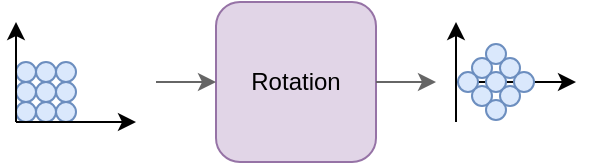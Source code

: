 <mxfile version="22.1.15" type="device">
  <diagram name="Seite-1" id="wkAAZkA4Ww9jcbIoOe1i">
    <mxGraphModel dx="352" dy="198" grid="1" gridSize="10" guides="1" tooltips="1" connect="1" arrows="1" fold="1" page="1" pageScale="1" pageWidth="827" pageHeight="1169" math="0" shadow="0">
      <root>
        <mxCell id="0" />
        <mxCell id="1" parent="0" />
        <mxCell id="8VSPB7BsXGmXy0ltl116-1" value="Rotation" style="rounded=1;whiteSpace=wrap;html=1;fillColor=#e1d5e7;strokeColor=#9673a6;" vertex="1" parent="1">
          <mxGeometry x="280" y="120" width="80" height="80" as="geometry" />
        </mxCell>
        <mxCell id="8VSPB7BsXGmXy0ltl116-2" value="" style="ellipse;whiteSpace=wrap;html=1;fillColor=#dae8fc;strokeColor=#6c8ebf;" vertex="1" parent="1">
          <mxGeometry x="180" y="150" width="10" height="10" as="geometry" />
        </mxCell>
        <mxCell id="8VSPB7BsXGmXy0ltl116-3" value="" style="ellipse;whiteSpace=wrap;html=1;fillColor=#dae8fc;strokeColor=#6c8ebf;" vertex="1" parent="1">
          <mxGeometry x="190" y="150" width="10" height="10" as="geometry" />
        </mxCell>
        <mxCell id="8VSPB7BsXGmXy0ltl116-4" value="" style="ellipse;whiteSpace=wrap;html=1;fillColor=#dae8fc;strokeColor=#6c8ebf;" vertex="1" parent="1">
          <mxGeometry x="200" y="150" width="10" height="10" as="geometry" />
        </mxCell>
        <mxCell id="8VSPB7BsXGmXy0ltl116-5" value="" style="ellipse;whiteSpace=wrap;html=1;fillColor=#dae8fc;strokeColor=#6c8ebf;" vertex="1" parent="1">
          <mxGeometry x="180" y="160" width="10" height="10" as="geometry" />
        </mxCell>
        <mxCell id="8VSPB7BsXGmXy0ltl116-6" value="" style="ellipse;whiteSpace=wrap;html=1;fillColor=#dae8fc;strokeColor=#6c8ebf;" vertex="1" parent="1">
          <mxGeometry x="190" y="160" width="10" height="10" as="geometry" />
        </mxCell>
        <mxCell id="8VSPB7BsXGmXy0ltl116-7" value="" style="ellipse;whiteSpace=wrap;html=1;fillColor=#dae8fc;strokeColor=#6c8ebf;" vertex="1" parent="1">
          <mxGeometry x="200" y="160" width="10" height="10" as="geometry" />
        </mxCell>
        <mxCell id="8VSPB7BsXGmXy0ltl116-8" value="" style="ellipse;whiteSpace=wrap;html=1;fillColor=#dae8fc;strokeColor=#6c8ebf;" vertex="1" parent="1">
          <mxGeometry x="180" y="170" width="10" height="10" as="geometry" />
        </mxCell>
        <mxCell id="8VSPB7BsXGmXy0ltl116-9" value="" style="ellipse;whiteSpace=wrap;html=1;fillColor=#dae8fc;strokeColor=#6c8ebf;" vertex="1" parent="1">
          <mxGeometry x="190" y="170" width="10" height="10" as="geometry" />
        </mxCell>
        <mxCell id="8VSPB7BsXGmXy0ltl116-10" value="" style="ellipse;whiteSpace=wrap;html=1;fillColor=#dae8fc;strokeColor=#6c8ebf;" vertex="1" parent="1">
          <mxGeometry x="200" y="170" width="10" height="10" as="geometry" />
        </mxCell>
        <mxCell id="8VSPB7BsXGmXy0ltl116-11" value="" style="endArrow=classic;html=1;rounded=0;" edge="1" parent="1">
          <mxGeometry width="50" height="50" relative="1" as="geometry">
            <mxPoint x="180" y="180" as="sourcePoint" />
            <mxPoint x="180" y="130" as="targetPoint" />
          </mxGeometry>
        </mxCell>
        <mxCell id="8VSPB7BsXGmXy0ltl116-12" value="" style="endArrow=classic;html=1;rounded=0;" edge="1" parent="1">
          <mxGeometry width="50" height="50" relative="1" as="geometry">
            <mxPoint x="180" y="180" as="sourcePoint" />
            <mxPoint x="240" y="180" as="targetPoint" />
          </mxGeometry>
        </mxCell>
        <mxCell id="8VSPB7BsXGmXy0ltl116-22" value="" style="endArrow=classic;html=1;rounded=0;" edge="1" parent="1">
          <mxGeometry width="50" height="50" relative="1" as="geometry">
            <mxPoint x="400" y="180" as="sourcePoint" />
            <mxPoint x="400" y="130" as="targetPoint" />
          </mxGeometry>
        </mxCell>
        <mxCell id="8VSPB7BsXGmXy0ltl116-24" value="" style="endArrow=classic;html=1;rounded=0;" edge="1" parent="1">
          <mxGeometry width="50" height="50" relative="1" as="geometry">
            <mxPoint x="400" y="160" as="sourcePoint" />
            <mxPoint x="460" y="160" as="targetPoint" />
          </mxGeometry>
        </mxCell>
        <mxCell id="8VSPB7BsXGmXy0ltl116-25" value="" style="endArrow=classic;html=1;rounded=0;entryX=0;entryY=0.5;entryDx=0;entryDy=0;strokeColor=#666666;" edge="1" parent="1" target="8VSPB7BsXGmXy0ltl116-1">
          <mxGeometry width="50" height="50" relative="1" as="geometry">
            <mxPoint x="250" y="160" as="sourcePoint" />
            <mxPoint x="350" y="170" as="targetPoint" />
          </mxGeometry>
        </mxCell>
        <mxCell id="8VSPB7BsXGmXy0ltl116-27" value="" style="endArrow=classic;html=1;rounded=0;entryX=0;entryY=0.5;entryDx=0;entryDy=0;strokeColor=#666666;" edge="1" parent="1">
          <mxGeometry width="50" height="50" relative="1" as="geometry">
            <mxPoint x="360" y="160" as="sourcePoint" />
            <mxPoint x="390" y="160" as="targetPoint" />
          </mxGeometry>
        </mxCell>
        <mxCell id="8VSPB7BsXGmXy0ltl116-28" value="" style="group;rotation=45;" vertex="1" connectable="0" parent="1">
          <mxGeometry x="405" y="145" width="30" height="30" as="geometry" />
        </mxCell>
        <mxCell id="8VSPB7BsXGmXy0ltl116-13" value="" style="ellipse;whiteSpace=wrap;html=1;fillColor=#dae8fc;strokeColor=#6c8ebf;rotation=45;" vertex="1" parent="8VSPB7BsXGmXy0ltl116-28">
          <mxGeometry x="10" y="-4" width="10" height="10" as="geometry" />
        </mxCell>
        <mxCell id="8VSPB7BsXGmXy0ltl116-14" value="" style="ellipse;whiteSpace=wrap;html=1;fillColor=#dae8fc;strokeColor=#6c8ebf;rotation=45;" vertex="1" parent="8VSPB7BsXGmXy0ltl116-28">
          <mxGeometry x="17" y="3" width="10" height="10" as="geometry" />
        </mxCell>
        <mxCell id="8VSPB7BsXGmXy0ltl116-15" value="" style="ellipse;whiteSpace=wrap;html=1;fillColor=#dae8fc;strokeColor=#6c8ebf;rotation=45;" vertex="1" parent="8VSPB7BsXGmXy0ltl116-28">
          <mxGeometry x="24" y="10" width="10" height="10" as="geometry" />
        </mxCell>
        <mxCell id="8VSPB7BsXGmXy0ltl116-16" value="" style="ellipse;whiteSpace=wrap;html=1;fillColor=#dae8fc;strokeColor=#6c8ebf;rotation=45;" vertex="1" parent="8VSPB7BsXGmXy0ltl116-28">
          <mxGeometry x="3" y="3" width="10" height="10" as="geometry" />
        </mxCell>
        <mxCell id="8VSPB7BsXGmXy0ltl116-17" value="" style="ellipse;whiteSpace=wrap;html=1;fillColor=#dae8fc;strokeColor=#6c8ebf;rotation=45;" vertex="1" parent="8VSPB7BsXGmXy0ltl116-28">
          <mxGeometry x="10" y="10" width="10" height="10" as="geometry" />
        </mxCell>
        <mxCell id="8VSPB7BsXGmXy0ltl116-18" value="" style="ellipse;whiteSpace=wrap;html=1;fillColor=#dae8fc;strokeColor=#6c8ebf;rotation=45;" vertex="1" parent="8VSPB7BsXGmXy0ltl116-28">
          <mxGeometry x="17" y="17" width="10" height="10" as="geometry" />
        </mxCell>
        <mxCell id="8VSPB7BsXGmXy0ltl116-19" value="" style="ellipse;whiteSpace=wrap;html=1;fillColor=#dae8fc;strokeColor=#6c8ebf;rotation=45;" vertex="1" parent="8VSPB7BsXGmXy0ltl116-28">
          <mxGeometry x="-4" y="10" width="10" height="10" as="geometry" />
        </mxCell>
        <mxCell id="8VSPB7BsXGmXy0ltl116-20" value="" style="ellipse;whiteSpace=wrap;html=1;fillColor=#dae8fc;strokeColor=#6c8ebf;rotation=45;" vertex="1" parent="8VSPB7BsXGmXy0ltl116-28">
          <mxGeometry x="3" y="17" width="10" height="10" as="geometry" />
        </mxCell>
        <mxCell id="8VSPB7BsXGmXy0ltl116-21" value="" style="ellipse;whiteSpace=wrap;html=1;fillColor=#dae8fc;strokeColor=#6c8ebf;rotation=45;" vertex="1" parent="8VSPB7BsXGmXy0ltl116-28">
          <mxGeometry x="10" y="24" width="10" height="10" as="geometry" />
        </mxCell>
      </root>
    </mxGraphModel>
  </diagram>
</mxfile>

